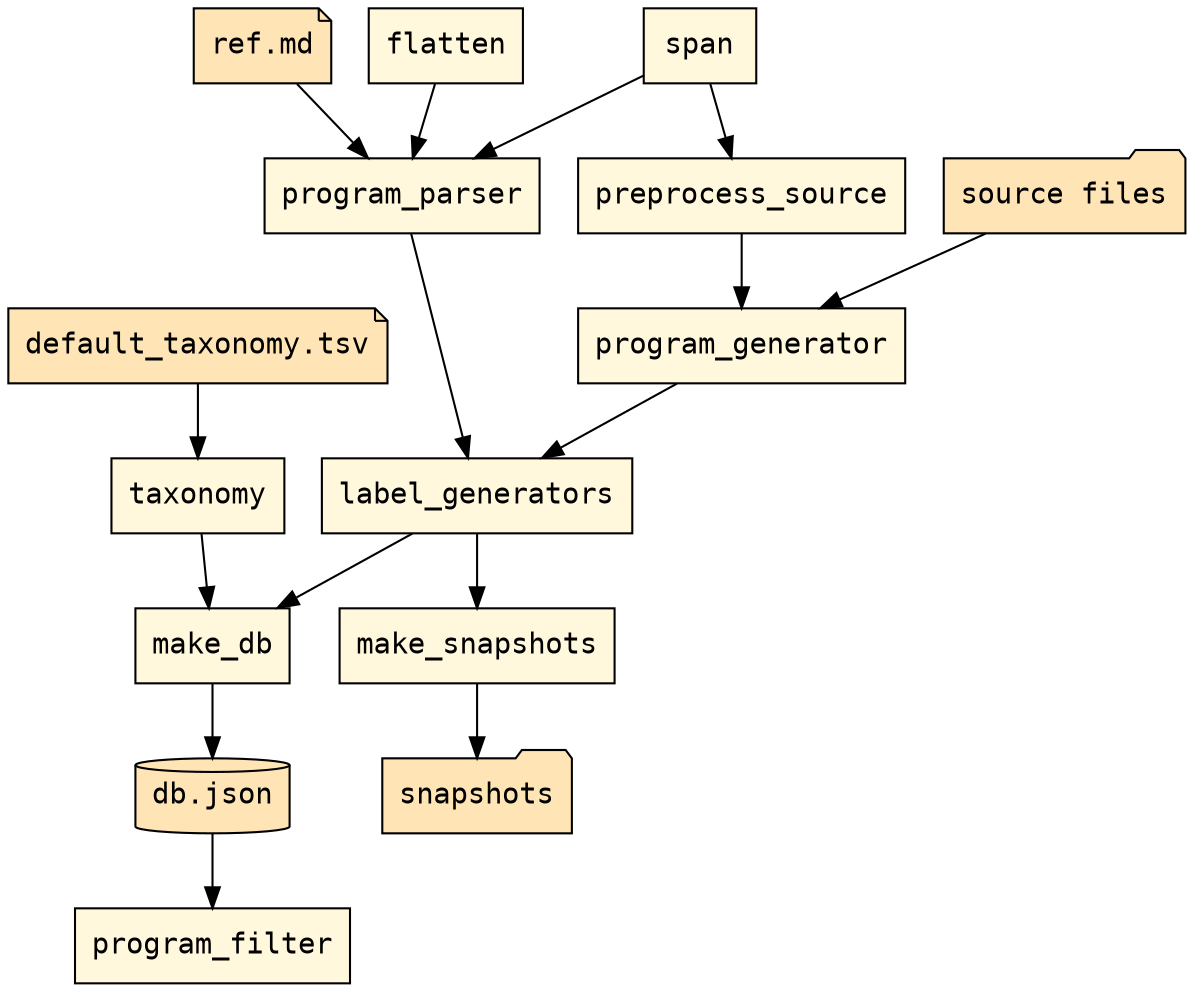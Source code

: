 digraph G {
node [shape=box fontname=Courier style=filled fillcolor=cornsilk]
"db.json" [shape=cylinder fillcolor=moccasin]
"ref.md" [shape=note fillcolor=moccasin]
"default_taxonomy.tsv" [shape=note fillcolor=moccasin]
"source files" [shape=folder fillcolor=moccasin]
"snapshots" [shape=folder fillcolor=moccasin]
make_db -> "db.json"
"db.json" -> program_filter
"ref.md" -> program_parser
"source files" -> program_generator
"default_taxonomy.tsv" -> taxonomy
make_snapshots -> "snapshots"
flatten -> program_parser
span -> program_parser
preprocess_source -> program_generator
span -> preprocess_source
label_generators -> make_db
taxonomy -> make_db
label_generators -> make_snapshots
program_generator -> label_generators
program_parser -> label_generators
}
